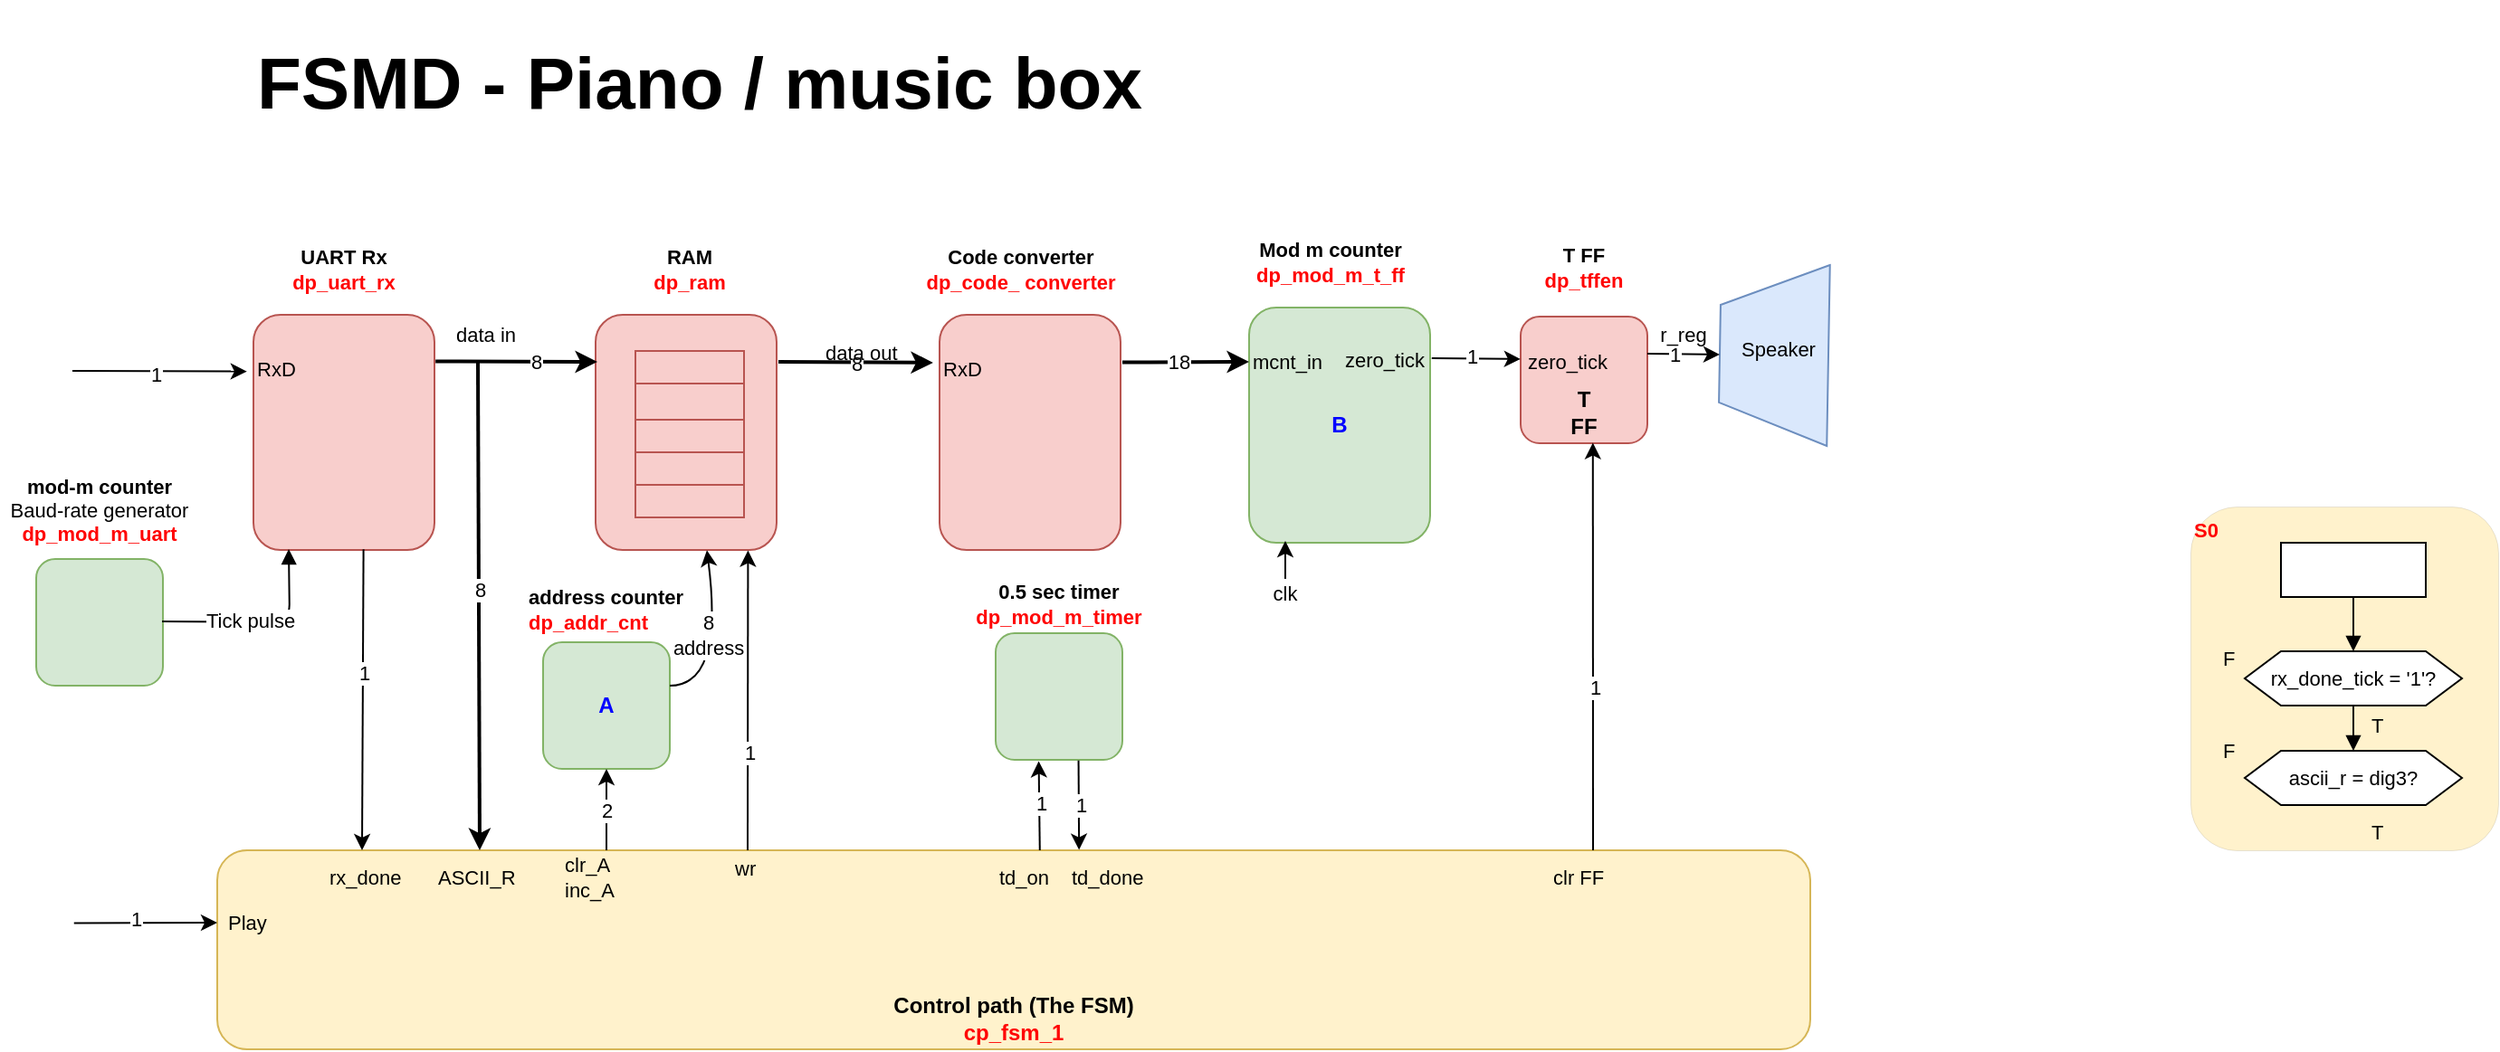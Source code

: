 <mxfile version="23.0.2" type="device">
  <diagram id="C5RBs43oDa-KdzZeNtuy" name="Page-1">
    <mxGraphModel dx="1685" dy="511" grid="1" gridSize="10" guides="1" tooltips="1" connect="1" arrows="1" fold="1" page="1" pageScale="1" pageWidth="827" pageHeight="1169" math="0" shadow="0">
      <root>
        <mxCell id="WIyWlLk6GJQsqaUBKTNV-0" />
        <mxCell id="WIyWlLk6GJQsqaUBKTNV-1" parent="WIyWlLk6GJQsqaUBKTNV-0" />
        <mxCell id="WIyWlLk6GJQsqaUBKTNV-3" value="Control path (The FSM)&lt;br&gt;&lt;font color=&quot;#ff0505&quot;&gt;cp_fsm_1&lt;/font&gt;" style="rounded=1;whiteSpace=wrap;html=1;fontSize=12;glass=0;strokeWidth=1;shadow=0;verticalAlign=bottom;align=center;fontStyle=1;fillColor=#fff2cc;strokeColor=#d6b656;" parent="WIyWlLk6GJQsqaUBKTNV-1" vertex="1">
          <mxGeometry x="40" y="640" width="880" height="110" as="geometry" />
        </mxCell>
        <mxCell id="1hs4knqwZ85UVMhzhQ41-1" value="" style="group" vertex="1" connectable="0" parent="WIyWlLk6GJQsqaUBKTNV-1">
          <mxGeometry x="60" y="304" width="100" height="170" as="geometry" />
        </mxCell>
        <mxCell id="WIyWlLk6GJQsqaUBKTNV-11" value="" style="rounded=1;whiteSpace=wrap;html=1;fontSize=12;glass=0;strokeWidth=1;shadow=0;container=1;fillColor=#f8cecc;strokeColor=#b85450;" parent="1hs4knqwZ85UVMhzhQ41-1" vertex="1">
          <mxGeometry y="40" width="100" height="130" as="geometry" />
        </mxCell>
        <mxCell id="1hs4knqwZ85UVMhzhQ41-13" value="RxD" style="text;html=1;strokeColor=none;fillColor=none;align=left;verticalAlign=middle;whiteSpace=wrap;rounded=0;fontSize=11;fontFamily=Helvetica;fontColor=default;" vertex="1" parent="WIyWlLk6GJQsqaUBKTNV-11">
          <mxGeometry y="15" width="50" height="30" as="geometry" />
        </mxCell>
        <mxCell id="1hs4knqwZ85UVMhzhQ41-0" value="UART Rx&lt;br&gt;&lt;font color=&quot;#ff0505&quot;&gt;dp_uart_rx&lt;/font&gt;" style="text;html=1;strokeColor=none;fillColor=none;align=center;verticalAlign=middle;whiteSpace=wrap;rounded=0;fontSize=11;fontFamily=Helvetica;fontColor=default;fontStyle=1" vertex="1" parent="1hs4knqwZ85UVMhzhQ41-1">
          <mxGeometry x="20" width="60" height="30" as="geometry" />
        </mxCell>
        <mxCell id="1hs4knqwZ85UVMhzhQ41-4" value="mod-m counter&lt;br&gt;&lt;span style=&quot;font-weight: normal;&quot;&gt;Baud-rate generator&lt;br&gt;&lt;/span&gt;&lt;font color=&quot;#ff0505&quot;&gt;dp_mod_m_uart&lt;/font&gt;" style="text;html=1;strokeColor=none;fillColor=none;align=center;verticalAlign=middle;whiteSpace=wrap;rounded=0;fontSize=11;fontFamily=Helvetica;fontColor=default;fontStyle=1" vertex="1" parent="WIyWlLk6GJQsqaUBKTNV-1">
          <mxGeometry x="-80" y="429" width="110" height="45" as="geometry" />
        </mxCell>
        <mxCell id="1hs4knqwZ85UVMhzhQ41-3" value="" style="rounded=1;whiteSpace=wrap;html=1;fontSize=12;glass=0;strokeWidth=1;shadow=0;container=1;fillColor=#d5e8d4;strokeColor=#82b366;" vertex="1" parent="WIyWlLk6GJQsqaUBKTNV-1">
          <mxGeometry x="-60" y="479" width="70" height="70" as="geometry">
            <mxRectangle x="-60" y="550" width="50" height="40" as="alternateBounds" />
          </mxGeometry>
        </mxCell>
        <mxCell id="1hs4knqwZ85UVMhzhQ41-5" style="edgeStyle=orthogonalEdgeStyle;rounded=1;orthogonalLoop=1;jettySize=auto;html=1;exitX=1;exitY=0.5;exitDx=0;exitDy=0;entryX=0;entryY=0.75;entryDx=0;entryDy=0;curved=0;endArrow=block;endFill=1;" edge="1" parent="WIyWlLk6GJQsqaUBKTNV-1">
          <mxGeometry relative="1" as="geometry">
            <mxPoint x="9.5" y="513.5" as="sourcePoint" />
            <mxPoint x="79.5" y="473.5" as="targetPoint" />
          </mxGeometry>
        </mxCell>
        <mxCell id="1hs4knqwZ85UVMhzhQ41-6" value="Tick pulse" style="edgeLabel;html=1;align=center;verticalAlign=middle;resizable=0;points=[];" vertex="1" connectable="0" parent="1hs4knqwZ85UVMhzhQ41-5">
          <mxGeometry x="-0.126" y="1" relative="1" as="geometry">
            <mxPoint as="offset" />
          </mxGeometry>
        </mxCell>
        <mxCell id="1hs4knqwZ85UVMhzhQ41-7" value="" style="endArrow=classic;html=1;rounded=0;exitX=0.608;exitY=0.997;exitDx=0;exitDy=0;exitPerimeter=0;" edge="1" parent="WIyWlLk6GJQsqaUBKTNV-1" source="WIyWlLk6GJQsqaUBKTNV-11">
          <mxGeometry width="50" height="50" relative="1" as="geometry">
            <mxPoint x="120" y="550" as="sourcePoint" />
            <mxPoint x="120" y="640" as="targetPoint" />
          </mxGeometry>
        </mxCell>
        <mxCell id="1hs4knqwZ85UVMhzhQ41-9" value="1" style="edgeLabel;html=1;align=center;verticalAlign=middle;resizable=0;points=[];" vertex="1" connectable="0" parent="1hs4knqwZ85UVMhzhQ41-7">
          <mxGeometry x="-0.177" relative="1" as="geometry">
            <mxPoint as="offset" />
          </mxGeometry>
        </mxCell>
        <mxCell id="1hs4knqwZ85UVMhzhQ41-10" value="rx_done" style="text;html=1;strokeColor=none;fillColor=none;align=left;verticalAlign=middle;whiteSpace=wrap;rounded=0;fontSize=11;fontFamily=Helvetica;fontColor=default;" vertex="1" parent="WIyWlLk6GJQsqaUBKTNV-1">
          <mxGeometry x="100" y="640" width="50" height="30" as="geometry" />
        </mxCell>
        <mxCell id="1hs4knqwZ85UVMhzhQ41-11" value="" style="endArrow=classic;html=1;rounded=0;entryX=-0.036;entryY=0.241;entryDx=0;entryDy=0;entryPerimeter=0;" edge="1" parent="WIyWlLk6GJQsqaUBKTNV-1" target="WIyWlLk6GJQsqaUBKTNV-11">
          <mxGeometry width="50" height="50" relative="1" as="geometry">
            <mxPoint x="-40" y="375" as="sourcePoint" />
            <mxPoint x="90" y="419" as="targetPoint" />
          </mxGeometry>
        </mxCell>
        <mxCell id="1hs4knqwZ85UVMhzhQ41-12" value="1" style="edgeLabel;html=1;align=center;verticalAlign=middle;resizable=0;points=[];" vertex="1" connectable="0" parent="1hs4knqwZ85UVMhzhQ41-11">
          <mxGeometry x="-0.045" y="-2" relative="1" as="geometry">
            <mxPoint as="offset" />
          </mxGeometry>
        </mxCell>
        <mxCell id="1hs4knqwZ85UVMhzhQ41-14" value="" style="endArrow=classic;html=1;rounded=0;entryX=-0.001;entryY=0.532;entryDx=0;entryDy=0;entryPerimeter=0;" edge="1" parent="WIyWlLk6GJQsqaUBKTNV-1">
          <mxGeometry width="50" height="50" relative="1" as="geometry">
            <mxPoint x="-39.12" y="680.2" as="sourcePoint" />
            <mxPoint x="40.0" y="680" as="targetPoint" />
          </mxGeometry>
        </mxCell>
        <mxCell id="1hs4knqwZ85UVMhzhQ41-16" value="1" style="edgeLabel;html=1;align=center;verticalAlign=middle;resizable=0;points=[];" vertex="1" connectable="0" parent="1hs4knqwZ85UVMhzhQ41-14">
          <mxGeometry x="-0.136" y="2" relative="1" as="geometry">
            <mxPoint as="offset" />
          </mxGeometry>
        </mxCell>
        <mxCell id="1hs4knqwZ85UVMhzhQ41-15" value="Play" style="text;html=1;strokeColor=none;fillColor=none;align=left;verticalAlign=middle;whiteSpace=wrap;rounded=0;fontSize=11;fontFamily=Helvetica;fontColor=default;" vertex="1" parent="WIyWlLk6GJQsqaUBKTNV-1">
          <mxGeometry x="44" y="665" width="50" height="30" as="geometry" />
        </mxCell>
        <mxCell id="1hs4knqwZ85UVMhzhQ41-17" value="" style="group" vertex="1" connectable="0" parent="WIyWlLk6GJQsqaUBKTNV-1">
          <mxGeometry x="240" y="304" width="100" height="170" as="geometry" />
        </mxCell>
        <mxCell id="1hs4knqwZ85UVMhzhQ41-18" value="" style="rounded=1;whiteSpace=wrap;html=1;fontSize=12;glass=0;strokeWidth=1;shadow=0;container=1;fillColor=#f8cecc;strokeColor=#b85450;" vertex="1" parent="1hs4knqwZ85UVMhzhQ41-17">
          <mxGeometry x="9" y="40" width="100" height="130" as="geometry">
            <mxRectangle y="40" width="50" height="40" as="alternateBounds" />
          </mxGeometry>
        </mxCell>
        <mxCell id="1hs4knqwZ85UVMhzhQ41-25" value="" style="shape=table;startSize=0;container=1;collapsible=0;childLayout=tableLayout;fontSize=16;rounded=1;swimlaneLine=0;fillColor=#f8cecc;strokeColor=#b85450;" vertex="1" parent="1hs4knqwZ85UVMhzhQ41-18">
          <mxGeometry x="22" y="20" width="60" height="92" as="geometry" />
        </mxCell>
        <mxCell id="1hs4knqwZ85UVMhzhQ41-26" value="" style="shape=tableRow;horizontal=0;startSize=0;swimlaneHead=0;swimlaneBody=0;strokeColor=inherit;top=0;left=0;bottom=0;right=0;collapsible=0;dropTarget=0;fillColor=none;points=[[0,0.5],[1,0.5]];portConstraint=eastwest;fontSize=16;" vertex="1" parent="1hs4knqwZ85UVMhzhQ41-25">
          <mxGeometry width="60" height="18" as="geometry" />
        </mxCell>
        <mxCell id="1hs4knqwZ85UVMhzhQ41-27" value="" style="shape=partialRectangle;html=1;whiteSpace=wrap;connectable=0;strokeColor=inherit;overflow=hidden;fillColor=none;top=0;left=0;bottom=0;right=0;pointerEvents=1;fontSize=16;" vertex="1" parent="1hs4knqwZ85UVMhzhQ41-26">
          <mxGeometry width="60" height="18" as="geometry">
            <mxRectangle width="60" height="18" as="alternateBounds" />
          </mxGeometry>
        </mxCell>
        <mxCell id="1hs4knqwZ85UVMhzhQ41-30" value="" style="shape=tableRow;horizontal=0;startSize=0;swimlaneHead=0;swimlaneBody=0;strokeColor=inherit;top=0;left=0;bottom=0;right=0;collapsible=0;dropTarget=0;fillColor=none;points=[[0,0.5],[1,0.5]];portConstraint=eastwest;fontSize=16;" vertex="1" parent="1hs4knqwZ85UVMhzhQ41-25">
          <mxGeometry y="18" width="60" height="20" as="geometry" />
        </mxCell>
        <mxCell id="1hs4knqwZ85UVMhzhQ41-31" value="" style="shape=partialRectangle;html=1;whiteSpace=wrap;connectable=0;strokeColor=inherit;overflow=hidden;fillColor=none;top=0;left=0;bottom=0;right=0;pointerEvents=1;fontSize=16;" vertex="1" parent="1hs4knqwZ85UVMhzhQ41-30">
          <mxGeometry width="60" height="20" as="geometry">
            <mxRectangle width="60" height="20" as="alternateBounds" />
          </mxGeometry>
        </mxCell>
        <mxCell id="1hs4knqwZ85UVMhzhQ41-40" style="shape=tableRow;horizontal=0;startSize=0;swimlaneHead=0;swimlaneBody=0;strokeColor=inherit;top=0;left=0;bottom=0;right=0;collapsible=0;dropTarget=0;fillColor=none;points=[[0,0.5],[1,0.5]];portConstraint=eastwest;fontSize=16;" vertex="1" parent="1hs4knqwZ85UVMhzhQ41-25">
          <mxGeometry y="38" width="60" height="18" as="geometry" />
        </mxCell>
        <mxCell id="1hs4knqwZ85UVMhzhQ41-41" style="shape=partialRectangle;html=1;whiteSpace=wrap;connectable=0;strokeColor=inherit;overflow=hidden;fillColor=none;top=0;left=0;bottom=0;right=0;pointerEvents=1;fontSize=16;" vertex="1" parent="1hs4knqwZ85UVMhzhQ41-40">
          <mxGeometry width="60" height="18" as="geometry">
            <mxRectangle width="60" height="18" as="alternateBounds" />
          </mxGeometry>
        </mxCell>
        <mxCell id="1hs4knqwZ85UVMhzhQ41-38" style="shape=tableRow;horizontal=0;startSize=0;swimlaneHead=0;swimlaneBody=0;strokeColor=inherit;top=0;left=0;bottom=0;right=0;collapsible=0;dropTarget=0;fillColor=none;points=[[0,0.5],[1,0.5]];portConstraint=eastwest;fontSize=16;" vertex="1" parent="1hs4knqwZ85UVMhzhQ41-25">
          <mxGeometry y="56" width="60" height="18" as="geometry" />
        </mxCell>
        <mxCell id="1hs4knqwZ85UVMhzhQ41-39" style="shape=partialRectangle;html=1;whiteSpace=wrap;connectable=0;strokeColor=inherit;overflow=hidden;fillColor=none;top=0;left=0;bottom=0;right=0;pointerEvents=1;fontSize=16;" vertex="1" parent="1hs4knqwZ85UVMhzhQ41-38">
          <mxGeometry width="60" height="18" as="geometry">
            <mxRectangle width="60" height="18" as="alternateBounds" />
          </mxGeometry>
        </mxCell>
        <mxCell id="1hs4knqwZ85UVMhzhQ41-34" value="" style="shape=tableRow;horizontal=0;startSize=0;swimlaneHead=0;swimlaneBody=0;strokeColor=inherit;top=0;left=0;bottom=0;right=0;collapsible=0;dropTarget=0;fillColor=none;points=[[0,0.5],[1,0.5]];portConstraint=eastwest;fontSize=16;" vertex="1" parent="1hs4knqwZ85UVMhzhQ41-25">
          <mxGeometry y="74" width="60" height="18" as="geometry" />
        </mxCell>
        <mxCell id="1hs4knqwZ85UVMhzhQ41-35" value="" style="shape=partialRectangle;html=1;whiteSpace=wrap;connectable=0;strokeColor=inherit;overflow=hidden;fillColor=none;top=0;left=0;bottom=0;right=0;pointerEvents=1;fontSize=16;" vertex="1" parent="1hs4knqwZ85UVMhzhQ41-34">
          <mxGeometry width="60" height="18" as="geometry">
            <mxRectangle width="60" height="18" as="alternateBounds" />
          </mxGeometry>
        </mxCell>
        <mxCell id="1hs4knqwZ85UVMhzhQ41-54" value="" style="group" vertex="1" connectable="0" parent="1hs4knqwZ85UVMhzhQ41-18">
          <mxGeometry x="190" y="-40" width="100" height="170" as="geometry" />
        </mxCell>
        <mxCell id="1hs4knqwZ85UVMhzhQ41-55" value="" style="rounded=1;whiteSpace=wrap;html=1;fontSize=12;glass=0;strokeWidth=1;shadow=0;container=1;fillColor=#f8cecc;strokeColor=#b85450;" vertex="1" parent="1hs4knqwZ85UVMhzhQ41-54">
          <mxGeometry y="40" width="100" height="130" as="geometry" />
        </mxCell>
        <mxCell id="1hs4knqwZ85UVMhzhQ41-56" value="RxD" style="text;html=1;strokeColor=none;fillColor=none;align=left;verticalAlign=middle;whiteSpace=wrap;rounded=0;fontSize=11;fontFamily=Helvetica;fontColor=default;" vertex="1" parent="1hs4knqwZ85UVMhzhQ41-55">
          <mxGeometry y="15" width="50" height="30" as="geometry" />
        </mxCell>
        <mxCell id="1hs4knqwZ85UVMhzhQ41-57" value="Code converter&lt;br&gt;&lt;font color=&quot;#ff0505&quot;&gt;dp_code_ converter&lt;/font&gt;" style="text;html=1;strokeColor=none;fillColor=none;align=center;verticalAlign=middle;whiteSpace=wrap;rounded=0;fontSize=11;fontFamily=Helvetica;fontColor=default;fontStyle=1" vertex="1" parent="1hs4knqwZ85UVMhzhQ41-54">
          <mxGeometry x="-10" width="110" height="30" as="geometry" />
        </mxCell>
        <mxCell id="1hs4knqwZ85UVMhzhQ41-20" value="RAM&lt;br&gt;&lt;font color=&quot;#ff0505&quot;&gt;dp_ram&lt;/font&gt;" style="text;html=1;strokeColor=none;fillColor=none;align=center;verticalAlign=middle;whiteSpace=wrap;rounded=0;fontSize=11;fontFamily=Helvetica;fontColor=default;fontStyle=1" vertex="1" parent="1hs4knqwZ85UVMhzhQ41-17">
          <mxGeometry x="31" width="60" height="30" as="geometry" />
        </mxCell>
        <mxCell id="1hs4knqwZ85UVMhzhQ41-22" value="" style="endArrow=classic;html=1;rounded=0;exitX=1.006;exitY=0.175;exitDx=0;exitDy=0;exitPerimeter=0;strokeWidth=2;" edge="1" parent="WIyWlLk6GJQsqaUBKTNV-1">
          <mxGeometry width="50" height="50" relative="1" as="geometry">
            <mxPoint x="160.6" y="369.75" as="sourcePoint" />
            <mxPoint x="250" y="370" as="targetPoint" />
          </mxGeometry>
        </mxCell>
        <mxCell id="1hs4knqwZ85UVMhzhQ41-24" value="8" style="edgeLabel;html=1;align=center;verticalAlign=middle;resizable=0;points=[];" vertex="1" connectable="0" parent="1hs4knqwZ85UVMhzhQ41-22">
          <mxGeometry x="0.233" relative="1" as="geometry">
            <mxPoint as="offset" />
          </mxGeometry>
        </mxCell>
        <mxCell id="1hs4knqwZ85UVMhzhQ41-42" value="" style="endArrow=classic;html=1;rounded=0;entryX=0.5;entryY=0;entryDx=0;entryDy=0;strokeWidth=2;" edge="1" parent="WIyWlLk6GJQsqaUBKTNV-1" target="1hs4knqwZ85UVMhzhQ41-44">
          <mxGeometry width="50" height="50" relative="1" as="geometry">
            <mxPoint x="184" y="370" as="sourcePoint" />
            <mxPoint x="186.08" y="635.15" as="targetPoint" />
          </mxGeometry>
        </mxCell>
        <mxCell id="1hs4knqwZ85UVMhzhQ41-43" value="8" style="edgeLabel;html=1;align=center;verticalAlign=middle;resizable=0;points=[];" vertex="1" connectable="0" parent="1hs4knqwZ85UVMhzhQ41-42">
          <mxGeometry x="-0.065" relative="1" as="geometry">
            <mxPoint as="offset" />
          </mxGeometry>
        </mxCell>
        <mxCell id="1hs4knqwZ85UVMhzhQ41-44" value="ASCII_R" style="text;html=1;strokeColor=none;fillColor=none;align=left;verticalAlign=middle;whiteSpace=wrap;rounded=0;fontSize=11;fontFamily=Helvetica;fontColor=default;" vertex="1" parent="WIyWlLk6GJQsqaUBKTNV-1">
          <mxGeometry x="160" y="640" width="50" height="30" as="geometry" />
        </mxCell>
        <mxCell id="1hs4knqwZ85UVMhzhQ41-45" value="address counter&lt;span style=&quot;font-weight: 400;&quot;&gt;&lt;br&gt;&lt;/span&gt;&lt;font color=&quot;#ff0505&quot;&gt;dp_addr_cnt&lt;/font&gt;" style="text;html=1;strokeColor=none;fillColor=none;align=left;verticalAlign=middle;whiteSpace=wrap;rounded=0;fontSize=11;fontFamily=Helvetica;fontColor=default;fontStyle=1" vertex="1" parent="WIyWlLk6GJQsqaUBKTNV-1">
          <mxGeometry x="210" y="484" width="90" height="45" as="geometry" />
        </mxCell>
        <mxCell id="1hs4knqwZ85UVMhzhQ41-46" value="&lt;font color=&quot;#0000ff&quot;&gt;A&lt;/font&gt;" style="rounded=1;whiteSpace=wrap;html=1;fontSize=12;glass=0;strokeWidth=1;shadow=0;container=1;fontStyle=1;fillColor=#d5e8d4;strokeColor=#82b366;" vertex="1" parent="WIyWlLk6GJQsqaUBKTNV-1">
          <mxGeometry x="220" y="525" width="70" height="70" as="geometry">
            <mxRectangle x="-60" y="550" width="50" height="40" as="alternateBounds" />
          </mxGeometry>
        </mxCell>
        <mxCell id="1hs4knqwZ85UVMhzhQ41-47" value="" style="curved=1;endArrow=classic;html=1;rounded=0;entryX=0.615;entryY=1.001;entryDx=0;entryDy=0;entryPerimeter=0;" edge="1" parent="WIyWlLk6GJQsqaUBKTNV-1" target="1hs4knqwZ85UVMhzhQ41-18">
          <mxGeometry width="50" height="50" relative="1" as="geometry">
            <mxPoint x="290" y="549" as="sourcePoint" />
            <mxPoint x="310" y="480" as="targetPoint" />
            <Array as="points">
              <mxPoint x="320" y="549" />
            </Array>
          </mxGeometry>
        </mxCell>
        <mxCell id="1hs4knqwZ85UVMhzhQ41-53" value="8&lt;br&gt;address" style="edgeLabel;html=1;align=center;verticalAlign=middle;resizable=0;points=[];" vertex="1" connectable="0" parent="1hs4knqwZ85UVMhzhQ41-47">
          <mxGeometry x="0.426" y="1" relative="1" as="geometry">
            <mxPoint x="-3" y="16" as="offset" />
          </mxGeometry>
        </mxCell>
        <mxCell id="1hs4knqwZ85UVMhzhQ41-48" value="" style="endArrow=classic;html=1;rounded=0;entryX=0.5;entryY=1;entryDx=0;entryDy=0;exitX=0.5;exitY=0;exitDx=0;exitDy=0;" edge="1" parent="WIyWlLk6GJQsqaUBKTNV-1" source="1hs4knqwZ85UVMhzhQ41-50" target="1hs4knqwZ85UVMhzhQ41-46">
          <mxGeometry width="50" height="50" relative="1" as="geometry">
            <mxPoint x="320" y="620" as="sourcePoint" />
            <mxPoint x="254.71" y="640" as="targetPoint" />
          </mxGeometry>
        </mxCell>
        <mxCell id="1hs4knqwZ85UVMhzhQ41-49" value="2" style="edgeLabel;html=1;align=center;verticalAlign=middle;resizable=0;points=[];" vertex="1" connectable="0" parent="1hs4knqwZ85UVMhzhQ41-48">
          <mxGeometry x="-0.031" relative="1" as="geometry">
            <mxPoint as="offset" />
          </mxGeometry>
        </mxCell>
        <mxCell id="1hs4knqwZ85UVMhzhQ41-50" value="clr_A&lt;br&gt;inc_A" style="text;html=1;strokeColor=none;fillColor=none;align=left;verticalAlign=middle;whiteSpace=wrap;rounded=0;fontSize=11;fontFamily=Helvetica;fontColor=default;" vertex="1" parent="WIyWlLk6GJQsqaUBKTNV-1">
          <mxGeometry x="230" y="640" width="50" height="30" as="geometry" />
        </mxCell>
        <mxCell id="1hs4knqwZ85UVMhzhQ41-58" value="" style="endArrow=classic;html=1;rounded=0;entryX=-0.071;entryY=0.382;entryDx=0;entryDy=0;strokeWidth=2;entryPerimeter=0;" edge="1" parent="WIyWlLk6GJQsqaUBKTNV-1" target="1hs4knqwZ85UVMhzhQ41-56">
          <mxGeometry width="50" height="50" relative="1" as="geometry">
            <mxPoint x="350" y="370" as="sourcePoint" />
            <mxPoint x="419.4" y="370" as="targetPoint" />
          </mxGeometry>
        </mxCell>
        <mxCell id="1hs4knqwZ85UVMhzhQ41-59" value="8" style="edgeLabel;html=1;align=center;verticalAlign=middle;resizable=0;points=[];" vertex="1" connectable="0" parent="1hs4knqwZ85UVMhzhQ41-58">
          <mxGeometry x="0.233" relative="1" as="geometry">
            <mxPoint x="-10" as="offset" />
          </mxGeometry>
        </mxCell>
        <mxCell id="1hs4knqwZ85UVMhzhQ41-60" value="data in" style="text;html=1;strokeColor=none;fillColor=none;align=left;verticalAlign=middle;whiteSpace=wrap;rounded=0;fontSize=11;fontFamily=Helvetica;fontColor=default;" vertex="1" parent="WIyWlLk6GJQsqaUBKTNV-1">
          <mxGeometry x="170" y="340" width="50" height="30" as="geometry" />
        </mxCell>
        <mxCell id="1hs4knqwZ85UVMhzhQ41-61" value="td_done" style="text;html=1;strokeColor=none;fillColor=none;align=left;verticalAlign=middle;whiteSpace=wrap;rounded=0;fontSize=11;fontFamily=Helvetica;fontColor=default;" vertex="1" parent="WIyWlLk6GJQsqaUBKTNV-1">
          <mxGeometry x="510" y="645" width="50" height="20" as="geometry" />
        </mxCell>
        <mxCell id="1hs4knqwZ85UVMhzhQ41-62" value="" style="group;fontStyle=1;" vertex="1" connectable="0" parent="WIyWlLk6GJQsqaUBKTNV-1">
          <mxGeometry x="610" y="300" width="100" height="170" as="geometry" />
        </mxCell>
        <mxCell id="1hs4knqwZ85UVMhzhQ41-63" value="&lt;b&gt;&lt;font color=&quot;#0000ff&quot;&gt;B&lt;/font&gt;&lt;/b&gt;" style="rounded=1;whiteSpace=wrap;html=1;fontSize=12;glass=0;strokeWidth=1;shadow=0;container=1;fillColor=#d5e8d4;strokeColor=#82b366;" vertex="1" parent="1hs4knqwZ85UVMhzhQ41-62">
          <mxGeometry y="40" width="100" height="130" as="geometry" />
        </mxCell>
        <mxCell id="1hs4knqwZ85UVMhzhQ41-65" value="Mod m counter&lt;br&gt;&lt;font color=&quot;#ff0505&quot;&gt;dp_mod_m_t_ff&lt;/font&gt;" style="text;html=1;strokeColor=none;fillColor=none;align=center;verticalAlign=middle;whiteSpace=wrap;rounded=0;fontSize=11;fontFamily=Helvetica;fontColor=default;fontStyle=1" vertex="1" parent="1hs4knqwZ85UVMhzhQ41-62">
          <mxGeometry x="-10" width="110" height="30" as="geometry" />
        </mxCell>
        <mxCell id="1hs4knqwZ85UVMhzhQ41-66" value="" style="endArrow=classic;html=1;rounded=0;exitX=1.006;exitY=0.175;exitDx=0;exitDy=0;exitPerimeter=0;strokeWidth=2;" edge="1" parent="1hs4knqwZ85UVMhzhQ41-62">
          <mxGeometry width="50" height="50" relative="1" as="geometry">
            <mxPoint x="-70.0" y="70.25" as="sourcePoint" />
            <mxPoint y="70" as="targetPoint" />
          </mxGeometry>
        </mxCell>
        <mxCell id="1hs4knqwZ85UVMhzhQ41-67" value="18" style="edgeLabel;html=1;align=center;verticalAlign=middle;resizable=0;points=[];" vertex="1" connectable="0" parent="1hs4knqwZ85UVMhzhQ41-66">
          <mxGeometry x="0.233" relative="1" as="geometry">
            <mxPoint x="-12" as="offset" />
          </mxGeometry>
        </mxCell>
        <mxCell id="1hs4knqwZ85UVMhzhQ41-104" value="mcnt_in" style="text;html=1;strokeColor=none;fillColor=none;align=left;verticalAlign=middle;whiteSpace=wrap;rounded=0;fontSize=11;fontFamily=Helvetica;fontColor=default;" vertex="1" parent="1hs4knqwZ85UVMhzhQ41-62">
          <mxGeometry y="60" width="50" height="20" as="geometry" />
        </mxCell>
        <mxCell id="1hs4knqwZ85UVMhzhQ41-68" value="T FF&lt;span style=&quot;font-weight: normal;&quot;&gt;&lt;br&gt;&lt;/span&gt;&lt;font color=&quot;#ff0505&quot;&gt;dp_tffen&lt;/font&gt;" style="text;html=1;strokeColor=none;fillColor=none;align=center;verticalAlign=middle;whiteSpace=wrap;rounded=0;fontSize=11;fontFamily=Helvetica;fontColor=default;fontStyle=1" vertex="1" parent="WIyWlLk6GJQsqaUBKTNV-1">
          <mxGeometry x="740" y="295" width="110" height="45" as="geometry" />
        </mxCell>
        <mxCell id="1hs4knqwZ85UVMhzhQ41-69" value="&lt;b&gt;T&lt;br&gt;FF&lt;/b&gt;" style="rounded=1;whiteSpace=wrap;html=1;fontSize=12;glass=0;strokeWidth=1;shadow=0;container=1;align=center;fillColor=#f8cecc;strokeColor=#b85450;verticalAlign=bottom;" vertex="1" parent="WIyWlLk6GJQsqaUBKTNV-1">
          <mxGeometry x="760" y="345" width="70" height="70" as="geometry">
            <mxRectangle x="-60" y="550" width="50" height="40" as="alternateBounds" />
          </mxGeometry>
        </mxCell>
        <mxCell id="1hs4knqwZ85UVMhzhQ41-70" value="" style="endArrow=classic;html=1;rounded=0;entryX=0.57;entryY=0.997;entryDx=0;entryDy=0;entryPerimeter=0;" edge="1" parent="WIyWlLk6GJQsqaUBKTNV-1" target="1hs4knqwZ85UVMhzhQ41-69">
          <mxGeometry width="50" height="50" relative="1" as="geometry">
            <mxPoint x="800" y="640" as="sourcePoint" />
            <mxPoint x="690" y="400" as="targetPoint" />
          </mxGeometry>
        </mxCell>
        <mxCell id="1hs4knqwZ85UVMhzhQ41-71" value="1" style="edgeLabel;html=1;align=center;verticalAlign=middle;resizable=0;points=[];" vertex="1" connectable="0" parent="1hs4knqwZ85UVMhzhQ41-70">
          <mxGeometry x="-0.199" y="-1" relative="1" as="geometry">
            <mxPoint as="offset" />
          </mxGeometry>
        </mxCell>
        <mxCell id="1hs4knqwZ85UVMhzhQ41-72" value="clr FF" style="text;html=1;strokeColor=none;fillColor=none;align=left;verticalAlign=middle;whiteSpace=wrap;rounded=0;fontSize=11;fontFamily=Helvetica;fontColor=default;" vertex="1" parent="WIyWlLk6GJQsqaUBKTNV-1">
          <mxGeometry x="776" y="640" width="50" height="30" as="geometry" />
        </mxCell>
        <mxCell id="1hs4knqwZ85UVMhzhQ41-74" value="" style="endArrow=classic;html=1;rounded=0;exitX=1.009;exitY=0.215;exitDx=0;exitDy=0;exitPerimeter=0;entryX=-0.001;entryY=0.335;entryDx=0;entryDy=0;entryPerimeter=0;" edge="1" parent="WIyWlLk6GJQsqaUBKTNV-1" source="1hs4knqwZ85UVMhzhQ41-63" target="1hs4knqwZ85UVMhzhQ41-69">
          <mxGeometry width="50" height="50" relative="1" as="geometry">
            <mxPoint x="710" y="380" as="sourcePoint" />
            <mxPoint x="760" y="330" as="targetPoint" />
          </mxGeometry>
        </mxCell>
        <mxCell id="1hs4knqwZ85UVMhzhQ41-75" value="1" style="edgeLabel;html=1;align=center;verticalAlign=middle;resizable=0;points=[];" vertex="1" connectable="0" parent="1hs4knqwZ85UVMhzhQ41-74">
          <mxGeometry x="-0.108" y="1" relative="1" as="geometry">
            <mxPoint as="offset" />
          </mxGeometry>
        </mxCell>
        <mxCell id="1hs4knqwZ85UVMhzhQ41-76" value="0.5 sec timer&lt;br&gt;&lt;font color=&quot;#ff0505&quot;&gt;dp_mod_m_timer&lt;/font&gt;" style="text;html=1;strokeColor=none;fillColor=none;align=center;verticalAlign=middle;whiteSpace=wrap;rounded=0;fontSize=11;fontFamily=Helvetica;fontColor=default;fontStyle=1" vertex="1" parent="WIyWlLk6GJQsqaUBKTNV-1">
          <mxGeometry x="450" y="481" width="110" height="45" as="geometry" />
        </mxCell>
        <mxCell id="1hs4knqwZ85UVMhzhQ41-77" value="" style="rounded=1;whiteSpace=wrap;html=1;fontSize=12;glass=0;strokeWidth=1;shadow=0;container=1;fillColor=#d5e8d4;strokeColor=#82b366;" vertex="1" parent="WIyWlLk6GJQsqaUBKTNV-1">
          <mxGeometry x="470" y="520" width="70" height="70" as="geometry">
            <mxRectangle x="-60" y="550" width="50" height="40" as="alternateBounds" />
          </mxGeometry>
        </mxCell>
        <mxCell id="1hs4knqwZ85UVMhzhQ41-78" value="" style="endArrow=classic;html=1;rounded=0;exitX=0.505;exitY=0;exitDx=0;exitDy=0;exitPerimeter=0;entryX=0.197;entryY=1.01;entryDx=0;entryDy=0;entryPerimeter=0;" edge="1" parent="WIyWlLk6GJQsqaUBKTNV-1">
          <mxGeometry width="50" height="50" relative="1" as="geometry">
            <mxPoint x="494.4" y="640" as="sourcePoint" />
            <mxPoint x="493.79" y="590.7" as="targetPoint" />
          </mxGeometry>
        </mxCell>
        <mxCell id="1hs4knqwZ85UVMhzhQ41-80" value="1" style="edgeLabel;html=1;align=center;verticalAlign=middle;resizable=0;points=[];" vertex="1" connectable="0" parent="1hs4knqwZ85UVMhzhQ41-78">
          <mxGeometry x="-0.05" y="-1" relative="1" as="geometry">
            <mxPoint y="-3" as="offset" />
          </mxGeometry>
        </mxCell>
        <mxCell id="1hs4knqwZ85UVMhzhQ41-79" value="" style="endArrow=classic;html=1;rounded=0;exitX=0.654;exitY=1.006;exitDx=0;exitDy=0;exitPerimeter=0;entryX=0.541;entryY=-0.002;entryDx=0;entryDy=0;entryPerimeter=0;" edge="1" parent="WIyWlLk6GJQsqaUBKTNV-1" source="1hs4knqwZ85UVMhzhQ41-77" target="WIyWlLk6GJQsqaUBKTNV-3">
          <mxGeometry width="50" height="50" relative="1" as="geometry">
            <mxPoint x="490" y="560" as="sourcePoint" />
            <mxPoint x="540" y="510" as="targetPoint" />
          </mxGeometry>
        </mxCell>
        <mxCell id="1hs4knqwZ85UVMhzhQ41-81" value="1" style="edgeLabel;html=1;align=center;verticalAlign=middle;resizable=0;points=[];" vertex="1" connectable="0" parent="1hs4knqwZ85UVMhzhQ41-79">
          <mxGeometry x="-0.312" y="1" relative="1" as="geometry">
            <mxPoint y="7" as="offset" />
          </mxGeometry>
        </mxCell>
        <mxCell id="1hs4knqwZ85UVMhzhQ41-82" value="data out" style="text;html=1;strokeColor=none;fillColor=none;align=left;verticalAlign=middle;whiteSpace=wrap;rounded=0;fontSize=11;fontFamily=Helvetica;fontColor=default;" vertex="1" parent="WIyWlLk6GJQsqaUBKTNV-1">
          <mxGeometry x="374" y="355" width="50" height="20" as="geometry" />
        </mxCell>
        <mxCell id="1hs4knqwZ85UVMhzhQ41-83" value="td_on" style="text;html=1;strokeColor=none;fillColor=none;align=left;verticalAlign=middle;whiteSpace=wrap;rounded=0;fontSize=11;fontFamily=Helvetica;fontColor=default;" vertex="1" parent="WIyWlLk6GJQsqaUBKTNV-1">
          <mxGeometry x="470" y="645" width="50" height="20" as="geometry" />
        </mxCell>
        <mxCell id="1hs4knqwZ85UVMhzhQ41-84" value="" style="endArrow=classic;html=1;rounded=0;entryX=0.842;entryY=1.002;entryDx=0;entryDy=0;entryPerimeter=0;" edge="1" parent="WIyWlLk6GJQsqaUBKTNV-1" target="1hs4knqwZ85UVMhzhQ41-18">
          <mxGeometry width="50" height="50" relative="1" as="geometry">
            <mxPoint x="333" y="640" as="sourcePoint" />
            <mxPoint x="380" y="590" as="targetPoint" />
          </mxGeometry>
        </mxCell>
        <mxCell id="1hs4knqwZ85UVMhzhQ41-85" value="1" style="edgeLabel;html=1;align=center;verticalAlign=middle;resizable=0;points=[];" vertex="1" connectable="0" parent="1hs4knqwZ85UVMhzhQ41-84">
          <mxGeometry x="-0.347" y="-1" relative="1" as="geometry">
            <mxPoint as="offset" />
          </mxGeometry>
        </mxCell>
        <mxCell id="1hs4knqwZ85UVMhzhQ41-86" value="wr" style="text;html=1;strokeColor=none;fillColor=none;align=left;verticalAlign=middle;whiteSpace=wrap;rounded=0;fontSize=11;fontFamily=Helvetica;fontColor=default;" vertex="1" parent="WIyWlLk6GJQsqaUBKTNV-1">
          <mxGeometry x="324" y="635" width="26" height="30" as="geometry" />
        </mxCell>
        <mxCell id="1hs4knqwZ85UVMhzhQ41-88" value="" style="verticalLabelPosition=middle;verticalAlign=middle;html=1;shape=trapezoid;perimeter=trapezoidPerimeter;whiteSpace=wrap;size=0.23;arcSize=10;flipV=1;labelPosition=center;align=center;rotation=91;fillColor=#dae8fc;strokeColor=#6c8ebf;" vertex="1" parent="WIyWlLk6GJQsqaUBKTNV-1">
          <mxGeometry x="850" y="336" width="100" height="60" as="geometry" />
        </mxCell>
        <mxCell id="1hs4knqwZ85UVMhzhQ41-89" value="" style="endArrow=classic;html=1;rounded=0;exitX=1;exitY=0.25;exitDx=0;exitDy=0;" edge="1" parent="WIyWlLk6GJQsqaUBKTNV-1">
          <mxGeometry width="50" height="50" relative="1" as="geometry">
            <mxPoint x="830" y="365.5" as="sourcePoint" />
            <mxPoint x="870" y="366" as="targetPoint" />
          </mxGeometry>
        </mxCell>
        <mxCell id="1hs4knqwZ85UVMhzhQ41-91" value="1" style="edgeLabel;html=1;align=center;verticalAlign=middle;resizable=0;points=[];" vertex="1" connectable="0" parent="1hs4knqwZ85UVMhzhQ41-89">
          <mxGeometry x="-0.272" relative="1" as="geometry">
            <mxPoint as="offset" />
          </mxGeometry>
        </mxCell>
        <mxCell id="1hs4knqwZ85UVMhzhQ41-90" value="Speaker" style="text;html=1;strokeColor=none;fillColor=none;align=left;verticalAlign=middle;whiteSpace=wrap;rounded=0;fontSize=11;fontFamily=Helvetica;fontColor=default;" vertex="1" parent="WIyWlLk6GJQsqaUBKTNV-1">
          <mxGeometry x="880" y="353" width="50" height="20" as="geometry" />
        </mxCell>
        <mxCell id="1hs4knqwZ85UVMhzhQ41-93" value="FSMD - Piano / music box" style="text;html=1;strokeColor=none;fillColor=none;align=left;verticalAlign=middle;whiteSpace=wrap;rounded=0;fontSize=40;fontFamily=Helvetica;fontColor=default;fontStyle=1" vertex="1" parent="WIyWlLk6GJQsqaUBKTNV-1">
          <mxGeometry x="60" y="170" width="580" height="90" as="geometry" />
        </mxCell>
        <mxCell id="1hs4knqwZ85UVMhzhQ41-94" value="S0" style="rounded=1;whiteSpace=wrap;html=1;fontFamily=Helvetica;fontSize=11;fontColor=#FF0505;fillColor=#FFF2CC;strokeWidth=0;align=left;verticalAlign=top;fontStyle=1" vertex="1" parent="WIyWlLk6GJQsqaUBKTNV-1">
          <mxGeometry x="1130" y="450" width="170" height="190" as="geometry" />
        </mxCell>
        <mxCell id="1hs4knqwZ85UVMhzhQ41-95" style="edgeStyle=orthogonalEdgeStyle;shape=connector;curved=0;rounded=1;orthogonalLoop=1;jettySize=auto;html=1;exitX=0.5;exitY=1;exitDx=0;exitDy=0;entryX=0.5;entryY=0;entryDx=0;entryDy=0;labelBackgroundColor=default;strokeColor=default;align=center;verticalAlign=middle;fontFamily=Helvetica;fontSize=11;fontColor=default;endArrow=block;endFill=1;" edge="1" parent="WIyWlLk6GJQsqaUBKTNV-1" source="1hs4knqwZ85UVMhzhQ41-96" target="1hs4knqwZ85UVMhzhQ41-99">
          <mxGeometry relative="1" as="geometry" />
        </mxCell>
        <mxCell id="1hs4knqwZ85UVMhzhQ41-96" value="" style="rounded=0;whiteSpace=wrap;html=1;fontFamily=Helvetica;fontSize=11;fontColor=default;" vertex="1" parent="WIyWlLk6GJQsqaUBKTNV-1">
          <mxGeometry x="1180" y="470" width="80" height="30" as="geometry" />
        </mxCell>
        <mxCell id="1hs4knqwZ85UVMhzhQ41-97" value="ascii_r = dig3?" style="shape=hexagon;perimeter=hexagonPerimeter2;whiteSpace=wrap;html=1;fixedSize=1;fontFamily=Helvetica;fontSize=11;fontColor=default;" vertex="1" parent="WIyWlLk6GJQsqaUBKTNV-1">
          <mxGeometry x="1160" y="585" width="120" height="30" as="geometry" />
        </mxCell>
        <mxCell id="1hs4knqwZ85UVMhzhQ41-98" style="edgeStyle=orthogonalEdgeStyle;shape=connector;curved=0;rounded=1;orthogonalLoop=1;jettySize=auto;html=1;exitX=0.5;exitY=1;exitDx=0;exitDy=0;entryX=0.5;entryY=0;entryDx=0;entryDy=0;labelBackgroundColor=default;strokeColor=default;align=center;verticalAlign=middle;fontFamily=Helvetica;fontSize=11;fontColor=default;endArrow=block;endFill=1;" edge="1" parent="WIyWlLk6GJQsqaUBKTNV-1" source="1hs4knqwZ85UVMhzhQ41-99" target="1hs4knqwZ85UVMhzhQ41-97">
          <mxGeometry relative="1" as="geometry" />
        </mxCell>
        <mxCell id="1hs4knqwZ85UVMhzhQ41-99" value="rx_done_tick = &#39;1&#39;?" style="shape=hexagon;perimeter=hexagonPerimeter2;whiteSpace=wrap;html=1;fixedSize=1;fontFamily=Helvetica;fontSize=11;fontColor=default;" vertex="1" parent="WIyWlLk6GJQsqaUBKTNV-1">
          <mxGeometry x="1160" y="530" width="120" height="30" as="geometry" />
        </mxCell>
        <mxCell id="1hs4knqwZ85UVMhzhQ41-100" value="F" style="text;html=1;strokeColor=none;fillColor=none;align=left;verticalAlign=middle;whiteSpace=wrap;rounded=0;fontSize=11;fontFamily=Helvetica;fontColor=default;" vertex="1" parent="WIyWlLk6GJQsqaUBKTNV-1">
          <mxGeometry x="1146" y="519" width="16" height="30" as="geometry" />
        </mxCell>
        <mxCell id="1hs4knqwZ85UVMhzhQ41-101" value="F" style="text;html=1;strokeColor=none;fillColor=none;align=left;verticalAlign=middle;whiteSpace=wrap;rounded=0;fontSize=11;fontFamily=Helvetica;fontColor=default;" vertex="1" parent="WIyWlLk6GJQsqaUBKTNV-1">
          <mxGeometry x="1146" y="570" width="16" height="30" as="geometry" />
        </mxCell>
        <mxCell id="1hs4knqwZ85UVMhzhQ41-102" value="T" style="text;html=1;strokeColor=none;fillColor=none;align=left;verticalAlign=middle;whiteSpace=wrap;rounded=0;fontSize=11;fontFamily=Helvetica;fontColor=default;" vertex="1" parent="WIyWlLk6GJQsqaUBKTNV-1">
          <mxGeometry x="1228" y="556" width="16" height="30" as="geometry" />
        </mxCell>
        <mxCell id="1hs4knqwZ85UVMhzhQ41-103" value="T" style="text;html=1;strokeColor=none;fillColor=none;align=left;verticalAlign=middle;whiteSpace=wrap;rounded=0;fontSize=11;fontFamily=Helvetica;fontColor=default;" vertex="1" parent="WIyWlLk6GJQsqaUBKTNV-1">
          <mxGeometry x="1228" y="615" width="16" height="30" as="geometry" />
        </mxCell>
        <mxCell id="1hs4knqwZ85UVMhzhQ41-105" value="zero_tick" style="text;html=1;strokeColor=none;fillColor=none;align=right;verticalAlign=middle;whiteSpace=wrap;rounded=0;fontSize=11;fontFamily=Helvetica;fontColor=default;" vertex="1" parent="WIyWlLk6GJQsqaUBKTNV-1">
          <mxGeometry x="659" y="359" width="50" height="20" as="geometry" />
        </mxCell>
        <mxCell id="1hs4knqwZ85UVMhzhQ41-106" value="" style="endArrow=classic;html=1;rounded=0;" edge="1" parent="WIyWlLk6GJQsqaUBKTNV-1">
          <mxGeometry width="50" height="50" relative="1" as="geometry">
            <mxPoint x="630" y="490" as="sourcePoint" />
            <mxPoint x="630" y="469" as="targetPoint" />
          </mxGeometry>
        </mxCell>
        <mxCell id="1hs4knqwZ85UVMhzhQ41-107" value="clk" style="text;html=1;strokeColor=none;fillColor=none;align=center;verticalAlign=middle;whiteSpace=wrap;rounded=0;fontSize=11;fontFamily=Helvetica;fontColor=default;" vertex="1" parent="WIyWlLk6GJQsqaUBKTNV-1">
          <mxGeometry x="605" y="488" width="50" height="20" as="geometry" />
        </mxCell>
        <mxCell id="1hs4knqwZ85UVMhzhQ41-108" value="zero_tick" style="text;html=1;strokeColor=none;fillColor=none;align=right;verticalAlign=middle;whiteSpace=wrap;rounded=0;fontSize=11;fontFamily=Helvetica;fontColor=default;" vertex="1" parent="WIyWlLk6GJQsqaUBKTNV-1">
          <mxGeometry x="768" y="360" width="42" height="20" as="geometry" />
        </mxCell>
        <mxCell id="1hs4knqwZ85UVMhzhQ41-109" value="r_reg" style="text;html=1;strokeColor=none;fillColor=none;align=center;verticalAlign=middle;whiteSpace=wrap;rounded=0;fontSize=11;fontFamily=Helvetica;fontColor=default;" vertex="1" parent="WIyWlLk6GJQsqaUBKTNV-1">
          <mxGeometry x="825" y="345" width="50" height="20" as="geometry" />
        </mxCell>
      </root>
    </mxGraphModel>
  </diagram>
</mxfile>
